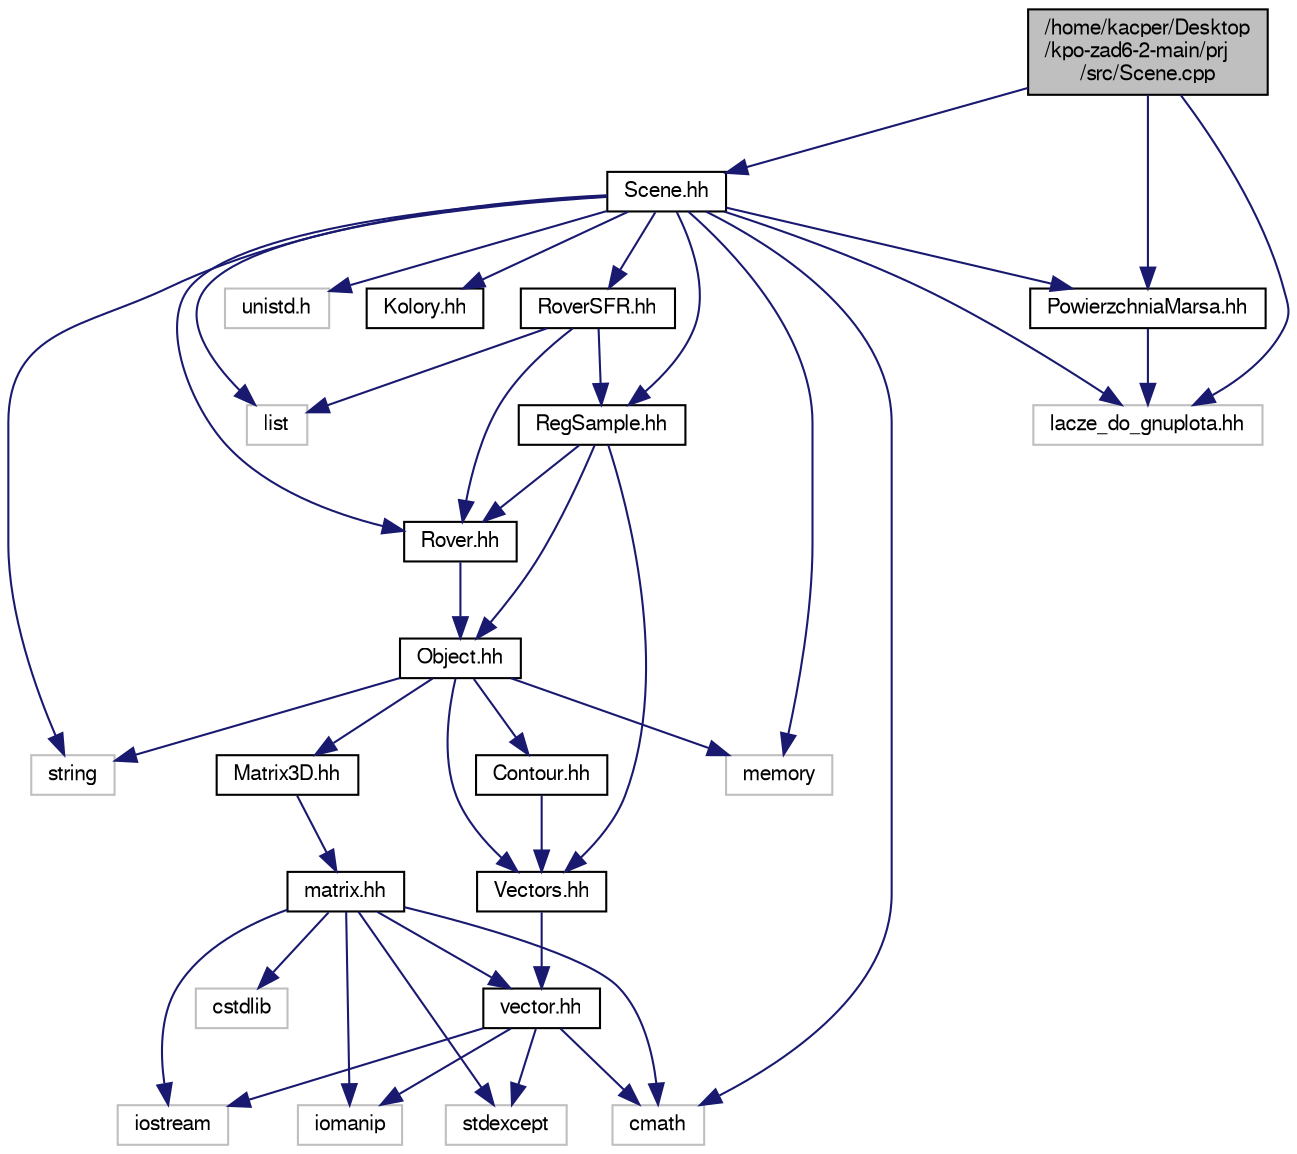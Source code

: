 digraph "/home/kacper/Desktop/kpo-zad6-2-main/prj/src/Scene.cpp"
{
 // LATEX_PDF_SIZE
  edge [fontname="FreeSans",fontsize="10",labelfontname="FreeSans",labelfontsize="10"];
  node [fontname="FreeSans",fontsize="10",shape=record];
  Node1 [label="/home/kacper/Desktop\l/kpo-zad6-2-main/prj\l/src/Scene.cpp",height=0.2,width=0.4,color="black", fillcolor="grey75", style="filled", fontcolor="black",tooltip=" "];
  Node1 -> Node2 [color="midnightblue",fontsize="10",style="solid",fontname="FreeSans"];
  Node2 [label="Scene.hh",height=0.2,width=0.4,color="black", fillcolor="white", style="filled",URL="$a00062.html",tooltip="Plik naglowkowy sceny."];
  Node2 -> Node3 [color="midnightblue",fontsize="10",style="solid",fontname="FreeSans"];
  Node3 [label="memory",height=0.2,width=0.4,color="grey75", fillcolor="white", style="filled",tooltip=" "];
  Node2 -> Node4 [color="midnightblue",fontsize="10",style="solid",fontname="FreeSans"];
  Node4 [label="string",height=0.2,width=0.4,color="grey75", fillcolor="white", style="filled",tooltip=" "];
  Node2 -> Node5 [color="midnightblue",fontsize="10",style="solid",fontname="FreeSans"];
  Node5 [label="Rover.hh",height=0.2,width=0.4,color="black", fillcolor="white", style="filled",URL="$a00056.html",tooltip="Plik naglowkowy lazika."];
  Node5 -> Node6 [color="midnightblue",fontsize="10",style="solid",fontname="FreeSans"];
  Node6 [label="Object.hh",height=0.2,width=0.4,color="black", fillcolor="white", style="filled",URL="$a00047.html",tooltip="Plik zawierajacy klase Object."];
  Node6 -> Node4 [color="midnightblue",fontsize="10",style="solid",fontname="FreeSans"];
  Node6 -> Node7 [color="midnightblue",fontsize="10",style="solid",fontname="FreeSans"];
  Node7 [label="Vectors.hh",height=0.2,width=0.4,color="black", fillcolor="white", style="filled",URL="$a00068.html",tooltip="Definiuje instancje Vektor3D i Vector2D."];
  Node7 -> Node8 [color="midnightblue",fontsize="10",style="solid",fontname="FreeSans"];
  Node8 [label="vector.hh",height=0.2,width=0.4,color="black", fillcolor="white", style="filled",URL="$a00065.html",tooltip="Plik naglowkowy z szablonem tVector."];
  Node8 -> Node9 [color="midnightblue",fontsize="10",style="solid",fontname="FreeSans"];
  Node9 [label="iostream",height=0.2,width=0.4,color="grey75", fillcolor="white", style="filled",tooltip=" "];
  Node8 -> Node10 [color="midnightblue",fontsize="10",style="solid",fontname="FreeSans"];
  Node10 [label="iomanip",height=0.2,width=0.4,color="grey75", fillcolor="white", style="filled",tooltip=" "];
  Node8 -> Node11 [color="midnightblue",fontsize="10",style="solid",fontname="FreeSans"];
  Node11 [label="stdexcept",height=0.2,width=0.4,color="grey75", fillcolor="white", style="filled",tooltip=" "];
  Node8 -> Node12 [color="midnightblue",fontsize="10",style="solid",fontname="FreeSans"];
  Node12 [label="cmath",height=0.2,width=0.4,color="grey75", fillcolor="white", style="filled",tooltip=" "];
  Node6 -> Node13 [color="midnightblue",fontsize="10",style="solid",fontname="FreeSans"];
  Node13 [label="Matrix3D.hh",height=0.2,width=0.4,color="black", fillcolor="white", style="filled",URL="$a00044.html",tooltip="Instancja macierzy Matrix3D."];
  Node13 -> Node14 [color="midnightblue",fontsize="10",style="solid",fontname="FreeSans"];
  Node14 [label="matrix.hh",height=0.2,width=0.4,color="black", fillcolor="white", style="filled",URL="$a00041.html",tooltip="Plik z szablonem tMatrix."];
  Node14 -> Node8 [color="midnightblue",fontsize="10",style="solid",fontname="FreeSans"];
  Node14 -> Node9 [color="midnightblue",fontsize="10",style="solid",fontname="FreeSans"];
  Node14 -> Node12 [color="midnightblue",fontsize="10",style="solid",fontname="FreeSans"];
  Node14 -> Node15 [color="midnightblue",fontsize="10",style="solid",fontname="FreeSans"];
  Node15 [label="cstdlib",height=0.2,width=0.4,color="grey75", fillcolor="white", style="filled",tooltip=" "];
  Node14 -> Node10 [color="midnightblue",fontsize="10",style="solid",fontname="FreeSans"];
  Node14 -> Node11 [color="midnightblue",fontsize="10",style="solid",fontname="FreeSans"];
  Node6 -> Node16 [color="midnightblue",fontsize="10",style="solid",fontname="FreeSans"];
  Node16 [label="Contour.hh",height=0.2,width=0.4,color="black", fillcolor="white", style="filled",URL="$a00035.html",tooltip=" "];
  Node16 -> Node7 [color="midnightblue",fontsize="10",style="solid",fontname="FreeSans"];
  Node6 -> Node3 [color="midnightblue",fontsize="10",style="solid",fontname="FreeSans"];
  Node2 -> Node17 [color="midnightblue",fontsize="10",style="solid",fontname="FreeSans"];
  Node17 [label="RegSample.hh",height=0.2,width=0.4,color="black", fillcolor="white", style="filled",URL="$a00053.html",tooltip=" "];
  Node17 -> Node6 [color="midnightblue",fontsize="10",style="solid",fontname="FreeSans"];
  Node17 -> Node7 [color="midnightblue",fontsize="10",style="solid",fontname="FreeSans"];
  Node17 -> Node5 [color="midnightblue",fontsize="10",style="solid",fontname="FreeSans"];
  Node2 -> Node18 [color="midnightblue",fontsize="10",style="solid",fontname="FreeSans"];
  Node18 [label="unistd.h",height=0.2,width=0.4,color="grey75", fillcolor="white", style="filled",tooltip=" "];
  Node2 -> Node19 [color="midnightblue",fontsize="10",style="solid",fontname="FreeSans"];
  Node19 [label="Kolory.hh",height=0.2,width=0.4,color="black", fillcolor="white", style="filled",URL="$a00038.html",tooltip=" "];
  Node2 -> Node20 [color="midnightblue",fontsize="10",style="solid",fontname="FreeSans"];
  Node20 [label="RoverSFR.hh",height=0.2,width=0.4,color="black", fillcolor="white", style="filled",URL="$a00059.html",tooltip=" "];
  Node20 -> Node5 [color="midnightblue",fontsize="10",style="solid",fontname="FreeSans"];
  Node20 -> Node17 [color="midnightblue",fontsize="10",style="solid",fontname="FreeSans"];
  Node20 -> Node21 [color="midnightblue",fontsize="10",style="solid",fontname="FreeSans"];
  Node21 [label="list",height=0.2,width=0.4,color="grey75", fillcolor="white", style="filled",tooltip=" "];
  Node2 -> Node12 [color="midnightblue",fontsize="10",style="solid",fontname="FreeSans"];
  Node2 -> Node21 [color="midnightblue",fontsize="10",style="solid",fontname="FreeSans"];
  Node2 -> Node22 [color="midnightblue",fontsize="10",style="solid",fontname="FreeSans"];
  Node22 [label="PowierzchniaMarsa.hh",height=0.2,width=0.4,color="black", fillcolor="white", style="filled",URL="$a00050.html",tooltip=" "];
  Node22 -> Node23 [color="midnightblue",fontsize="10",style="solid",fontname="FreeSans"];
  Node23 [label="lacze_do_gnuplota.hh",height=0.2,width=0.4,color="grey75", fillcolor="white", style="filled",tooltip=" "];
  Node2 -> Node23 [color="midnightblue",fontsize="10",style="solid",fontname="FreeSans"];
  Node1 -> Node22 [color="midnightblue",fontsize="10",style="solid",fontname="FreeSans"];
  Node1 -> Node23 [color="midnightblue",fontsize="10",style="solid",fontname="FreeSans"];
}
